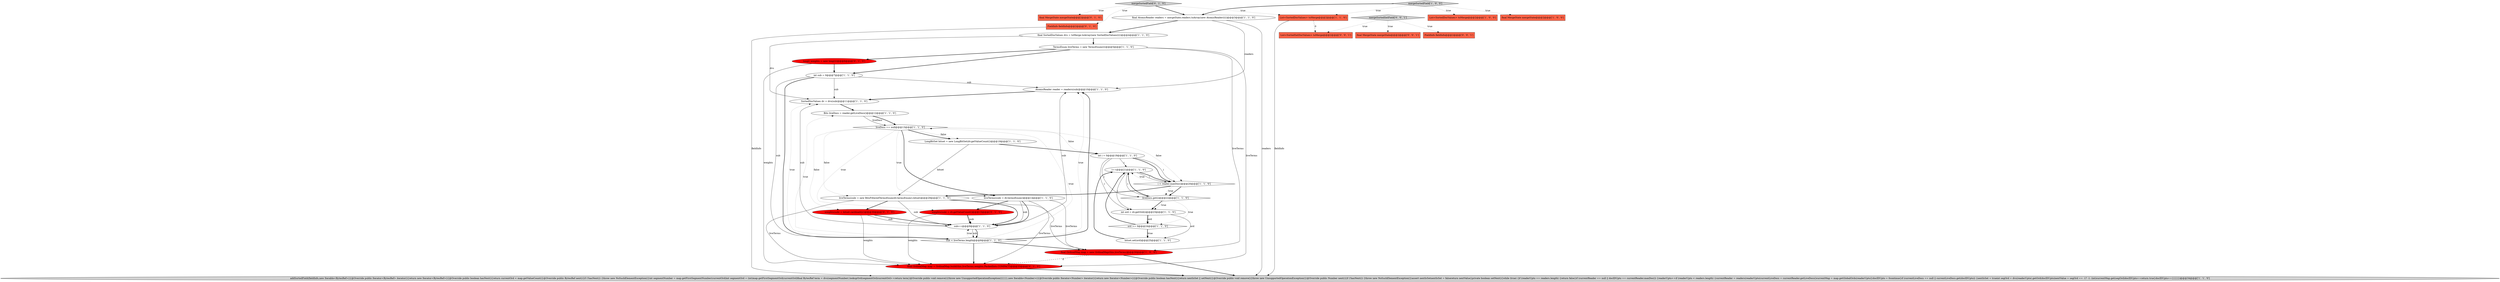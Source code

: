 digraph {
29 [style = filled, label = "long(( weights = new long((((@@@6@@@['0', '1', '0']", fillcolor = red, shape = ellipse image = "AAA1AAABBB2BBB"];
15 [style = filled, label = "i++@@@21@@@['1', '1', '0']", fillcolor = white, shape = ellipse image = "AAA0AAABBB1BBB"];
4 [style = filled, label = "TermsEnum liveTerms = new TermsEnum((((@@@5@@@['1', '1', '0']", fillcolor = white, shape = ellipse image = "AAA0AAABBB1BBB"];
31 [style = filled, label = "FieldInfo fieldInfo@@@2@@@['0', '1', '0']", fillcolor = tomato, shape = box image = "AAA0AAABBB2BBB"];
11 [style = filled, label = "bitset.set(ord)@@@25@@@['1', '1', '0']", fillcolor = white, shape = ellipse image = "AAA0AAABBB1BBB"];
35 [style = filled, label = "final MergeState mergeState@@@2@@@['0', '0', '1']", fillcolor = tomato, shape = box image = "AAA0AAABBB3BBB"];
20 [style = filled, label = "final OrdinalMap map = new OrdinalMap(this,liveTerms)@@@30@@@['1', '0', '0']", fillcolor = red, shape = ellipse image = "AAA1AAABBB1BBB"];
2 [style = filled, label = "addSortedField(fieldInfo,new Iterable<BytesRef>(){@Override public Iterator<BytesRef> iterator(){return new Iterator<BytesRef>(){@Override public boolean hasNext(){return currentOrd < map.getValueCount()}@Override public BytesRef next(){if (!hasNext()) {throw new NoSuchElementException()}int segmentNumber = map.getFirstSegmentNumber(currentOrd)int segmentOrd = (int)map.getFirstSegmentOrd(currentOrd)final BytesRef term = dvs(segmentNumber(.lookupOrd(segmentOrd)currentOrd++return term}@Override public void remove(){throw new UnsupportedOperationException()}}}},new Iterable<Number>(){@Override public Iterator<Number> iterator(){return new Iterator<Number>(){@Override public boolean hasNext(){return nextIsSet || setNext()}@Override public void remove(){throw new UnsupportedOperationException()}@Override public Number next(){if (!hasNext()) {throw new NoSuchElementException()}assert nextIsSetnextIsSet = falsereturn nextValue}private boolean setNext(){while (true) {if (readerUpto == readers.length) {return false}if (currentReader == null || docIDUpto == currentReader.maxDoc()) {readerUpto++if (readerUpto < readers.length) {currentReader = readers(readerUpto(currentLiveDocs = currentReader.getLiveDocs()currentMap = map.getGlobalOrds(readerUpto)}docIDUpto = 0continue}if (currentLiveDocs == null || currentLiveDocs.get(docIDUpto)) {nextIsSet = trueint segOrd = dvs(readerUpto(.getOrd(docIDUpto)nextValue = segOrd == -1? -1: (int)currentMap.get(segOrd)docIDUpto++return true}docIDUpto++}}}}})@@@34@@@['1', '1', '0']", fillcolor = lightgray, shape = ellipse image = "AAA0AAABBB1BBB"];
27 [style = filled, label = "final MergeState mergeState@@@2@@@['0', '1', '0']", fillcolor = tomato, shape = box image = "AAA0AAABBB2BBB"];
34 [style = filled, label = "FieldInfo fieldInfo@@@2@@@['0', '0', '1']", fillcolor = tomato, shape = box image = "AAA0AAABBB3BBB"];
22 [style = filled, label = "int ord = dv.getOrd(i)@@@23@@@['1', '1', '0']", fillcolor = white, shape = ellipse image = "AAA0AAABBB1BBB"];
24 [style = filled, label = "int i = 0@@@19@@@['1', '1', '0']", fillcolor = white, shape = ellipse image = "AAA0AAABBB1BBB"];
26 [style = filled, label = "weights(sub( = dv.getValueCount()@@@15@@@['0', '1', '0']", fillcolor = red, shape = ellipse image = "AAA1AAABBB2BBB"];
1 [style = filled, label = "Bits liveDocs = reader.getLiveDocs()@@@12@@@['1', '1', '0']", fillcolor = white, shape = ellipse image = "AAA0AAABBB1BBB"];
12 [style = filled, label = "List<SortedDocValues> toMerge@@@2@@@['1', '0', '0']", fillcolor = tomato, shape = box image = "AAA0AAABBB1BBB"];
5 [style = filled, label = "int sub = 0@@@7@@@['1', '1', '0']", fillcolor = white, shape = ellipse image = "AAA0AAABBB1BBB"];
36 [style = filled, label = "List<SortedSetDocValues> toMerge@@@2@@@['0', '0', '1']", fillcolor = tomato, shape = box image = "AAA0AAABBB3BBB"];
14 [style = filled, label = "LongBitSet bitset = new LongBitSet(dv.getValueCount())@@@18@@@['1', '1', '0']", fillcolor = white, shape = ellipse image = "AAA0AAABBB1BBB"];
23 [style = filled, label = "AtomicReader reader = readers(sub(@@@10@@@['1', '1', '0']", fillcolor = white, shape = ellipse image = "AAA0AAABBB1BBB"];
16 [style = filled, label = "liveTerms(sub( = new BitsFilteredTermsEnum(dv.termsEnum(),bitset)@@@29@@@['1', '1', '0']", fillcolor = white, shape = ellipse image = "AAA0AAABBB1BBB"];
28 [style = filled, label = "mergeSortedField['0', '1', '0']", fillcolor = lightgray, shape = diamond image = "AAA0AAABBB2BBB"];
0 [style = filled, label = "ord >= 0@@@24@@@['1', '1', '0']", fillcolor = white, shape = diamond image = "AAA0AAABBB1BBB"];
32 [style = filled, label = "weights(sub( = bitset.cardinality()@@@30@@@['0', '1', '0']", fillcolor = red, shape = ellipse image = "AAA1AAABBB2BBB"];
19 [style = filled, label = "List<SortedDocValues> toMerge@@@2@@@['1', '1', '0']", fillcolor = tomato, shape = box image = "AAA0AAABBB1BBB"];
30 [style = filled, label = "final OrdinalMap map = OrdinalMap.build(this,liveTerms,weights,PackedInts.COMPACT)@@@33@@@['0', '1', '0']", fillcolor = red, shape = ellipse image = "AAA1AAABBB2BBB"];
10 [style = filled, label = "final SortedDocValues dvs = toMerge.toArray(new SortedDocValues(((()@@@4@@@['1', '1', '0']", fillcolor = white, shape = ellipse image = "AAA0AAABBB1BBB"];
3 [style = filled, label = "liveTerms(sub( = dv.termsEnum()@@@14@@@['1', '1', '0']", fillcolor = white, shape = ellipse image = "AAA0AAABBB1BBB"];
6 [style = filled, label = "final AtomicReader readers = mergeState.readers.toArray(new AtomicReader(((()@@@3@@@['1', '1', '0']", fillcolor = white, shape = ellipse image = "AAA0AAABBB1BBB"];
33 [style = filled, label = "mergeSortedSetField['0', '0', '1']", fillcolor = lightgray, shape = diamond image = "AAA0AAABBB3BBB"];
17 [style = filled, label = "liveDocs == null@@@13@@@['1', '1', '0']", fillcolor = white, shape = diamond image = "AAA0AAABBB1BBB"];
18 [style = filled, label = "sub++@@@9@@@['1', '1', '0']", fillcolor = white, shape = ellipse image = "AAA0AAABBB1BBB"];
13 [style = filled, label = "liveDocs.get(i)@@@22@@@['1', '1', '0']", fillcolor = white, shape = diamond image = "AAA0AAABBB1BBB"];
25 [style = filled, label = "SortedDocValues dv = dvs(sub(@@@11@@@['1', '1', '0']", fillcolor = white, shape = ellipse image = "AAA0AAABBB1BBB"];
8 [style = filled, label = "final MergeState mergeState@@@2@@@['1', '0', '0']", fillcolor = tomato, shape = box image = "AAA0AAABBB1BBB"];
21 [style = filled, label = "mergeSortedField['1', '0', '0']", fillcolor = lightgray, shape = diamond image = "AAA0AAABBB1BBB"];
9 [style = filled, label = "i < reader.maxDoc()@@@20@@@['1', '1', '0']", fillcolor = white, shape = diamond image = "AAA0AAABBB1BBB"];
7 [style = filled, label = "sub < liveTerms.length@@@8@@@['1', '1', '0']", fillcolor = white, shape = diamond image = "AAA0AAABBB1BBB"];
14->24 [style = bold, label=""];
19->2 [style = solid, label="fieldInfo"];
21->12 [style = dotted, label="true"];
28->6 [style = bold, label=""];
25->1 [style = bold, label=""];
29->5 [style = bold, label=""];
7->30 [style = bold, label=""];
21->8 [style = dotted, label="true"];
3->18 [style = solid, label="sub"];
17->14 [style = dotted, label="false"];
28->19 [style = dotted, label="true"];
14->16 [style = solid, label="bitset"];
24->22 [style = solid, label="i"];
9->16 [style = bold, label=""];
0->15 [style = bold, label=""];
3->18 [style = bold, label=""];
33->35 [style = dotted, label="true"];
22->0 [style = bold, label=""];
18->23 [style = solid, label="sub"];
17->14 [style = bold, label=""];
9->13 [style = bold, label=""];
9->15 [style = dotted, label="true"];
13->22 [style = bold, label=""];
28->27 [style = dotted, label="true"];
32->18 [style = bold, label=""];
7->1 [style = dotted, label="true"];
18->7 [style = solid, label="sub"];
0->11 [style = dotted, label="true"];
4->30 [style = solid, label="liveTerms"];
17->24 [style = dotted, label="false"];
17->26 [style = dotted, label="true"];
23->25 [style = bold, label=""];
16->32 [style = bold, label=""];
17->3 [style = dotted, label="true"];
1->17 [style = bold, label=""];
15->9 [style = solid, label="i"];
7->23 [style = dotted, label="true"];
16->30 [style = solid, label="liveTerms"];
13->22 [style = dotted, label="true"];
17->16 [style = dotted, label="false"];
13->0 [style = dotted, label="true"];
15->9 [style = bold, label=""];
5->25 [style = solid, label="sub"];
17->32 [style = dotted, label="false"];
7->23 [style = bold, label=""];
17->9 [style = dotted, label="false"];
9->13 [style = dotted, label="true"];
16->18 [style = solid, label="sub"];
5->7 [style = bold, label=""];
13->15 [style = bold, label=""];
18->7 [style = bold, label=""];
7->17 [style = dotted, label="true"];
6->23 [style = solid, label="readers"];
16->18 [style = bold, label=""];
24->15 [style = solid, label="i"];
24->13 [style = solid, label="i"];
31->2 [style = solid, label="fieldInfo"];
3->20 [style = solid, label="liveTerms"];
3->26 [style = bold, label=""];
16->20 [style = solid, label="liveTerms"];
0->11 [style = bold, label=""];
4->29 [style = bold, label=""];
7->20 [style = bold, label=""];
1->17 [style = solid, label="liveDocs"];
26->18 [style = solid, label="sub"];
3->30 [style = solid, label="liveTerms"];
4->20 [style = solid, label="liveTerms"];
6->10 [style = bold, label=""];
20->30 [style = dashed, label="0"];
17->3 [style = bold, label=""];
7->18 [style = dotted, label="true"];
18->25 [style = solid, label="sub"];
5->23 [style = solid, label="sub"];
4->5 [style = bold, label=""];
24->9 [style = bold, label=""];
28->31 [style = dotted, label="true"];
21->6 [style = bold, label=""];
10->25 [style = solid, label="dvs"];
33->34 [style = dotted, label="true"];
22->0 [style = solid, label="ord"];
15->13 [style = solid, label="i"];
29->30 [style = solid, label="weights"];
26->30 [style = solid, label="weights"];
5->7 [style = solid, label="sub"];
11->15 [style = bold, label=""];
32->18 [style = solid, label="sub"];
33->36 [style = dotted, label="true"];
20->2 [style = bold, label=""];
32->30 [style = solid, label="weights"];
19->36 [style = dashed, label="0"];
22->11 [style = solid, label="ord"];
15->22 [style = solid, label="i"];
21->19 [style = dotted, label="true"];
6->2 [style = solid, label="readers"];
7->25 [style = dotted, label="true"];
10->4 [style = bold, label=""];
30->2 [style = bold, label=""];
26->18 [style = bold, label=""];
24->9 [style = solid, label="i"];
}
